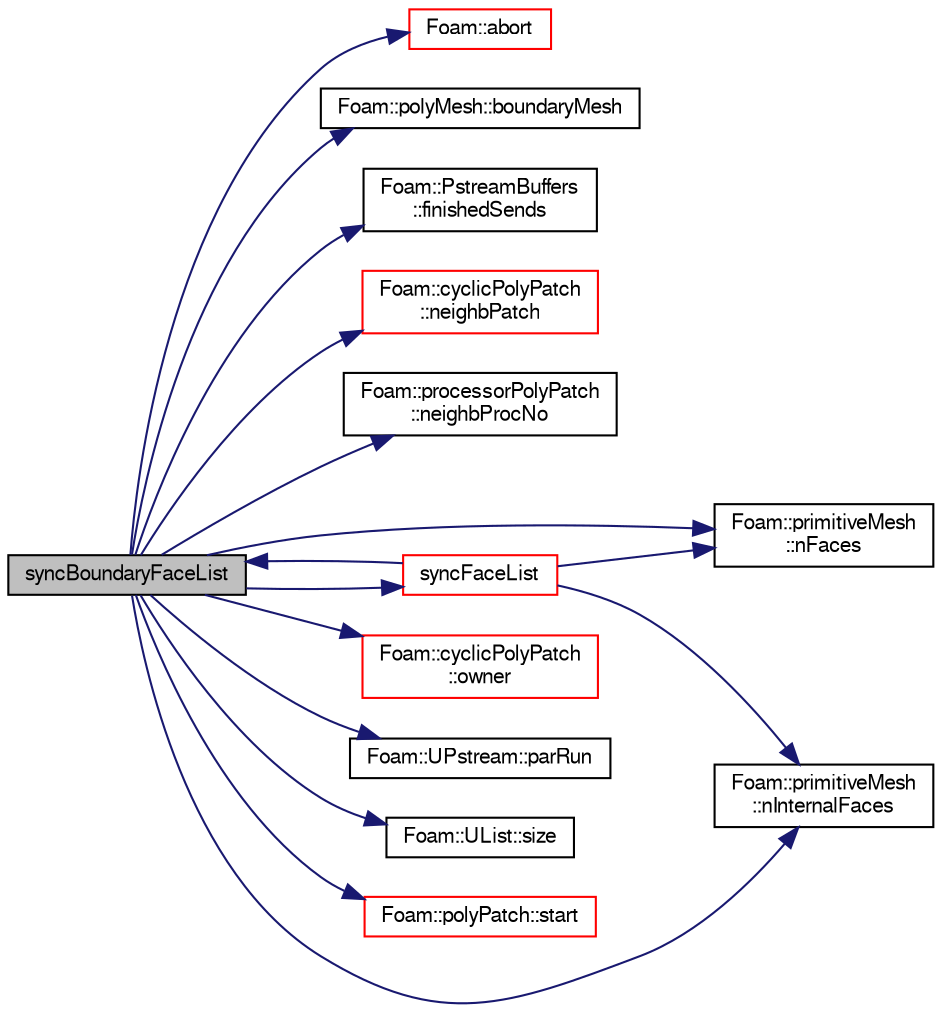 digraph "syncBoundaryFaceList"
{
  bgcolor="transparent";
  edge [fontname="FreeSans",fontsize="10",labelfontname="FreeSans",labelfontsize="10"];
  node [fontname="FreeSans",fontsize="10",shape=record];
  rankdir="LR";
  Node2058 [label="syncBoundaryFaceList",height=0.2,width=0.4,color="black", fillcolor="grey75", style="filled", fontcolor="black"];
  Node2058 -> Node2059 [color="midnightblue",fontsize="10",style="solid",fontname="FreeSans"];
  Node2059 [label="Foam::abort",height=0.2,width=0.4,color="red",URL="$a21124.html#a447107a607d03e417307c203fa5fb44b"];
  Node2058 -> Node2102 [color="midnightblue",fontsize="10",style="solid",fontname="FreeSans"];
  Node2102 [label="Foam::polyMesh::boundaryMesh",height=0.2,width=0.4,color="black",URL="$a27410.html#a9f2b68c134340291eda6197f47f25484",tooltip="Return boundary mesh. "];
  Node2058 -> Node2103 [color="midnightblue",fontsize="10",style="solid",fontname="FreeSans"];
  Node2103 [label="Foam::PstreamBuffers\l::finishedSends",height=0.2,width=0.4,color="black",URL="$a26254.html#a9a9e71480e6b0d1b6d8ef3450eb576ce",tooltip="Mark all sends as having been done. This will start receives. "];
  Node2058 -> Node2104 [color="midnightblue",fontsize="10",style="solid",fontname="FreeSans"];
  Node2104 [label="Foam::cyclicPolyPatch\l::neighbPatch",height=0.2,width=0.4,color="red",URL="$a27434.html#a25d2f0ac438fefb7307d924d17ae6248"];
  Node2058 -> Node2169 [color="midnightblue",fontsize="10",style="solid",fontname="FreeSans"];
  Node2169 [label="Foam::processorPolyPatch\l::neighbProcNo",height=0.2,width=0.4,color="black",URL="$a27454.html#a4d1aa3e127a8e181c7927147575928d3",tooltip="Return neigbour processor number. "];
  Node2058 -> Node2170 [color="midnightblue",fontsize="10",style="solid",fontname="FreeSans"];
  Node2170 [label="Foam::primitiveMesh\l::nFaces",height=0.2,width=0.4,color="black",URL="$a27530.html#abe602c985a3c9ffa67176e969e77ca6f"];
  Node2058 -> Node2171 [color="midnightblue",fontsize="10",style="solid",fontname="FreeSans"];
  Node2171 [label="Foam::primitiveMesh\l::nInternalFaces",height=0.2,width=0.4,color="black",URL="$a27530.html#aa6c7965af1f30d16d9125deb981cbdb0"];
  Node2058 -> Node2172 [color="midnightblue",fontsize="10",style="solid",fontname="FreeSans"];
  Node2172 [label="Foam::cyclicPolyPatch\l::owner",height=0.2,width=0.4,color="red",URL="$a27434.html#a357c5e37e5d7c583fa172625b8c11009",tooltip="Does this side own the patch ? "];
  Node2058 -> Node2083 [color="midnightblue",fontsize="10",style="solid",fontname="FreeSans"];
  Node2083 [label="Foam::UPstream::parRun",height=0.2,width=0.4,color="black",URL="$a26270.html#adbb27f04b5705440fb8b09f278059011",tooltip="Is this a parallel run? "];
  Node2058 -> Node2142 [color="midnightblue",fontsize="10",style="solid",fontname="FreeSans"];
  Node2142 [label="Foam::UList::size",height=0.2,width=0.4,color="black",URL="$a25698.html#a47b3bf30da1eb3ab8076b5fbe00e0494",tooltip="Return the number of elements in the UList. "];
  Node2058 -> Node2174 [color="midnightblue",fontsize="10",style="solid",fontname="FreeSans"];
  Node2174 [label="Foam::polyPatch::start",height=0.2,width=0.4,color="red",URL="$a27478.html#a6bfd3e3abb11e98bdb4b98671cec1234",tooltip="Return start label of this patch in the polyMesh face list. "];
  Node2058 -> Node2181 [color="midnightblue",fontsize="10",style="solid",fontname="FreeSans"];
  Node2181 [label="syncFaceList",height=0.2,width=0.4,color="red",URL="$a27502.html#abed40ebf1b90b365509600f5e7b004b7",tooltip="Synchronize values on all mesh faces. "];
  Node2181 -> Node2170 [color="midnightblue",fontsize="10",style="solid",fontname="FreeSans"];
  Node2181 -> Node2171 [color="midnightblue",fontsize="10",style="solid",fontname="FreeSans"];
  Node2181 -> Node2058 [color="midnightblue",fontsize="10",style="solid",fontname="FreeSans"];
}
